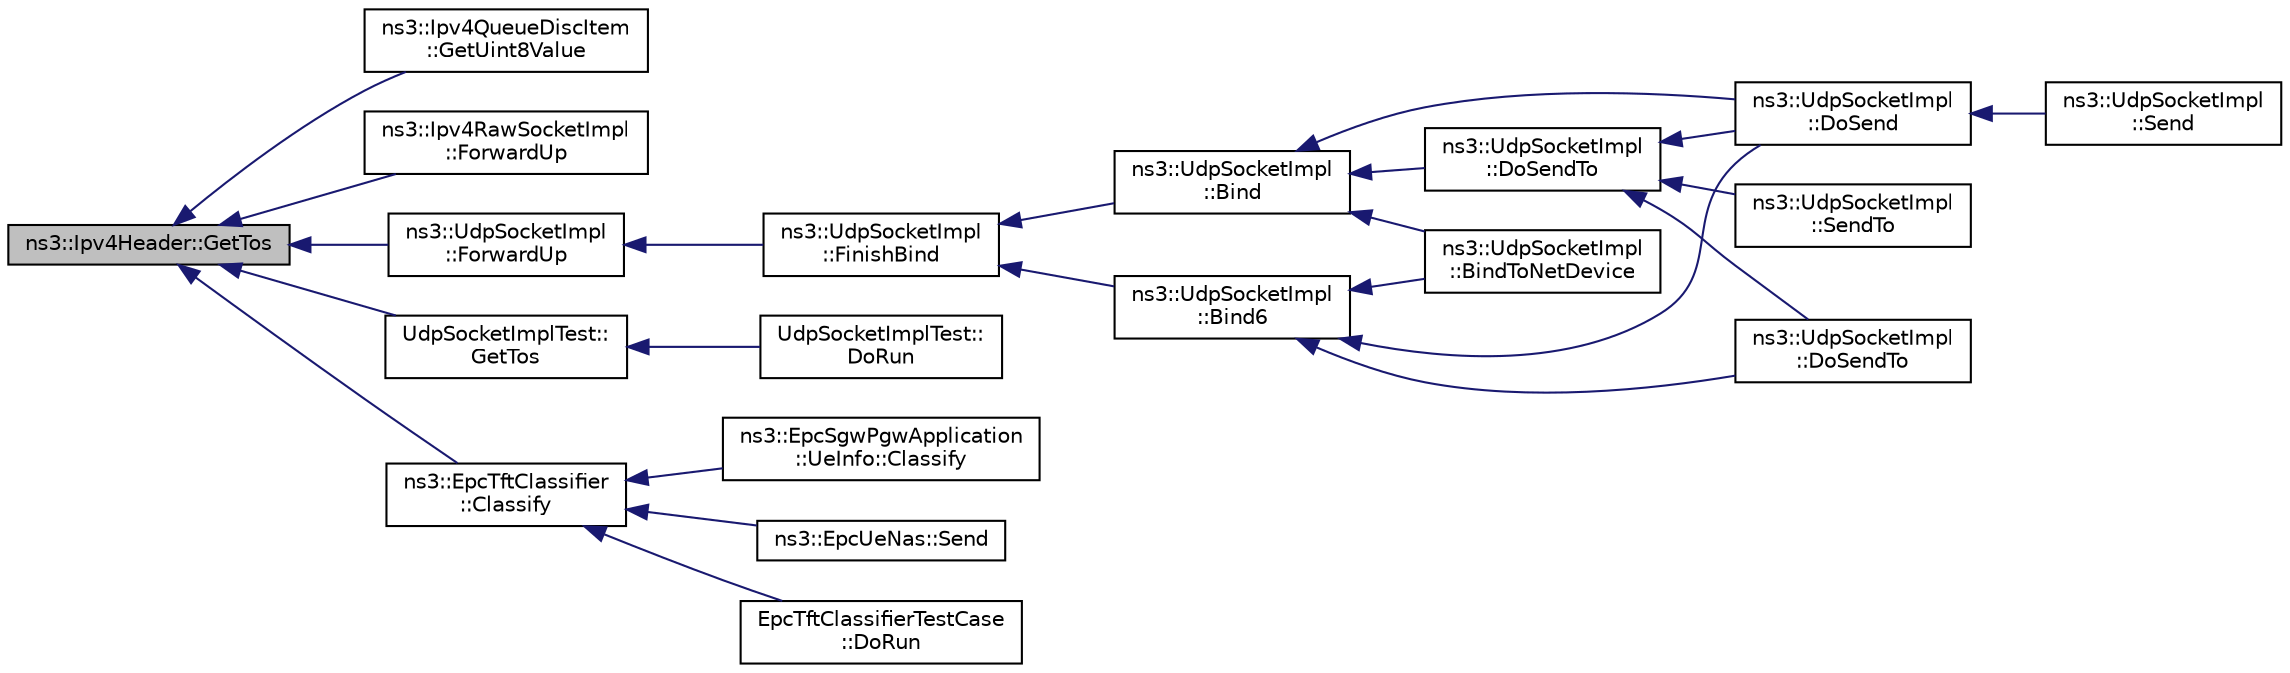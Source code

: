digraph "ns3::Ipv4Header::GetTos"
{
  edge [fontname="Helvetica",fontsize="10",labelfontname="Helvetica",labelfontsize="10"];
  node [fontname="Helvetica",fontsize="10",shape=record];
  rankdir="LR";
  Node1 [label="ns3::Ipv4Header::GetTos",height=0.2,width=0.4,color="black", fillcolor="grey75", style="filled", fontcolor="black"];
  Node1 -> Node2 [dir="back",color="midnightblue",fontsize="10",style="solid"];
  Node2 [label="ns3::Ipv4QueueDiscItem\l::GetUint8Value",height=0.2,width=0.4,color="black", fillcolor="white", style="filled",URL="$dc/d65/classns3_1_1Ipv4QueueDiscItem.html#ac754d98d38143b576747ab53971e34c7",tooltip="Retrieve the value of a given field from the packet, if present. "];
  Node1 -> Node3 [dir="back",color="midnightblue",fontsize="10",style="solid"];
  Node3 [label="ns3::Ipv4RawSocketImpl\l::ForwardUp",height=0.2,width=0.4,color="black", fillcolor="white", style="filled",URL="$de/d84/classns3_1_1Ipv4RawSocketImpl.html#ab4fc4f9979027503156102d42ec62e9b",tooltip="Forward up to receive method. "];
  Node1 -> Node4 [dir="back",color="midnightblue",fontsize="10",style="solid"];
  Node4 [label="ns3::UdpSocketImpl\l::ForwardUp",height=0.2,width=0.4,color="black", fillcolor="white", style="filled",URL="$d8/df7/classns3_1_1UdpSocketImpl.html#ac7ad1051f59ee35a9083a457bd6c5642",tooltip="Called by the L3 protocol when it received a packet to pass on to TCP. "];
  Node4 -> Node5 [dir="back",color="midnightblue",fontsize="10",style="solid"];
  Node5 [label="ns3::UdpSocketImpl\l::FinishBind",height=0.2,width=0.4,color="black", fillcolor="white", style="filled",URL="$d8/df7/classns3_1_1UdpSocketImpl.html#ab176a2c5ea5e2ba0431a59cbc423c618"];
  Node5 -> Node6 [dir="back",color="midnightblue",fontsize="10",style="solid"];
  Node6 [label="ns3::UdpSocketImpl\l::Bind",height=0.2,width=0.4,color="black", fillcolor="white", style="filled",URL="$d8/df7/classns3_1_1UdpSocketImpl.html#a02289f4c7fa69580c8426484fe3712c3",tooltip="Allocate a local IPv4 endpoint for this socket. "];
  Node6 -> Node7 [dir="back",color="midnightblue",fontsize="10",style="solid"];
  Node7 [label="ns3::UdpSocketImpl\l::DoSend",height=0.2,width=0.4,color="black", fillcolor="white", style="filled",URL="$d8/df7/classns3_1_1UdpSocketImpl.html#aeb7a2f7998edd56c9079ac6a3518cd89",tooltip="Send a packet. "];
  Node7 -> Node8 [dir="back",color="midnightblue",fontsize="10",style="solid"];
  Node8 [label="ns3::UdpSocketImpl\l::Send",height=0.2,width=0.4,color="black", fillcolor="white", style="filled",URL="$d8/df7/classns3_1_1UdpSocketImpl.html#ac8e23c2e48d59b943ad5beda3c9b9cce",tooltip="Send data (or dummy data) to the remote host. "];
  Node6 -> Node9 [dir="back",color="midnightblue",fontsize="10",style="solid"];
  Node9 [label="ns3::UdpSocketImpl\l::DoSendTo",height=0.2,width=0.4,color="black", fillcolor="white", style="filled",URL="$d8/df7/classns3_1_1UdpSocketImpl.html#a18b22c398f6e9a7806f92b6a3ca7b3e8",tooltip="Send a packet to a specific destination and port (IPv4) "];
  Node9 -> Node7 [dir="back",color="midnightblue",fontsize="10",style="solid"];
  Node9 -> Node10 [dir="back",color="midnightblue",fontsize="10",style="solid"];
  Node10 [label="ns3::UdpSocketImpl\l::DoSendTo",height=0.2,width=0.4,color="black", fillcolor="white", style="filled",URL="$d8/df7/classns3_1_1UdpSocketImpl.html#a4c3672c1127cbe31678d8d18751d3f4c",tooltip="Send a packet to a specific destination and port (IPv6) "];
  Node9 -> Node11 [dir="back",color="midnightblue",fontsize="10",style="solid"];
  Node11 [label="ns3::UdpSocketImpl\l::SendTo",height=0.2,width=0.4,color="black", fillcolor="white", style="filled",URL="$d8/df7/classns3_1_1UdpSocketImpl.html#a8157d2ad72321be1047493ebf97e55f5",tooltip="Send data to a specified peer. "];
  Node6 -> Node12 [dir="back",color="midnightblue",fontsize="10",style="solid"];
  Node12 [label="ns3::UdpSocketImpl\l::BindToNetDevice",height=0.2,width=0.4,color="black", fillcolor="white", style="filled",URL="$d8/df7/classns3_1_1UdpSocketImpl.html#a93fa14afedc32353602551df1e5f2d59",tooltip="Bind a socket to specific device. "];
  Node5 -> Node13 [dir="back",color="midnightblue",fontsize="10",style="solid"];
  Node13 [label="ns3::UdpSocketImpl\l::Bind6",height=0.2,width=0.4,color="black", fillcolor="white", style="filled",URL="$d8/df7/classns3_1_1UdpSocketImpl.html#a32b33c7a08d81248b1579882cebadcb6",tooltip="Allocate a local IPv6 endpoint for this socket. "];
  Node13 -> Node7 [dir="back",color="midnightblue",fontsize="10",style="solid"];
  Node13 -> Node10 [dir="back",color="midnightblue",fontsize="10",style="solid"];
  Node13 -> Node12 [dir="back",color="midnightblue",fontsize="10",style="solid"];
  Node1 -> Node14 [dir="back",color="midnightblue",fontsize="10",style="solid"];
  Node14 [label="UdpSocketImplTest::\lGetTos",height=0.2,width=0.4,color="black", fillcolor="white", style="filled",URL="$da/d08/classUdpSocketImplTest.html#a7afa9bafbaec77d3adca11b4c04df064",tooltip="Get the TOS of the received packet. "];
  Node14 -> Node15 [dir="back",color="midnightblue",fontsize="10",style="solid"];
  Node15 [label="UdpSocketImplTest::\lDoRun",height=0.2,width=0.4,color="black", fillcolor="white", style="filled",URL="$da/d08/classUdpSocketImplTest.html#a186599e6487c7c550383f236042f3cd4",tooltip="Implementation to actually run this TestCase. "];
  Node1 -> Node16 [dir="back",color="midnightblue",fontsize="10",style="solid"];
  Node16 [label="ns3::EpcTftClassifier\l::Classify",height=0.2,width=0.4,color="black", fillcolor="white", style="filled",URL="$df/dc5/classns3_1_1EpcTftClassifier.html#a5db19944027854e4f6f1c7f2ec2ef336"];
  Node16 -> Node17 [dir="back",color="midnightblue",fontsize="10",style="solid"];
  Node17 [label="ns3::EpcSgwPgwApplication\l::UeInfo::Classify",height=0.2,width=0.4,color="black", fillcolor="white", style="filled",URL="$d3/d99/classns3_1_1EpcSgwPgwApplication_1_1UeInfo.html#a806194d3d59b952120e144302b11299a"];
  Node16 -> Node18 [dir="back",color="midnightblue",fontsize="10",style="solid"];
  Node18 [label="ns3::EpcUeNas::Send",height=0.2,width=0.4,color="black", fillcolor="white", style="filled",URL="$d3/d16/classns3_1_1EpcUeNas.html#a486e2eae585304c4b4cba67cabcecb53"];
  Node16 -> Node19 [dir="back",color="midnightblue",fontsize="10",style="solid"];
  Node19 [label="EpcTftClassifierTestCase\l::DoRun",height=0.2,width=0.4,color="black", fillcolor="white", style="filled",URL="$dd/d98/classEpcTftClassifierTestCase.html#a51faba0aef8aaa1d7fef2ac1d3e5aa5d",tooltip="Implementation to actually run this TestCase. "];
}
